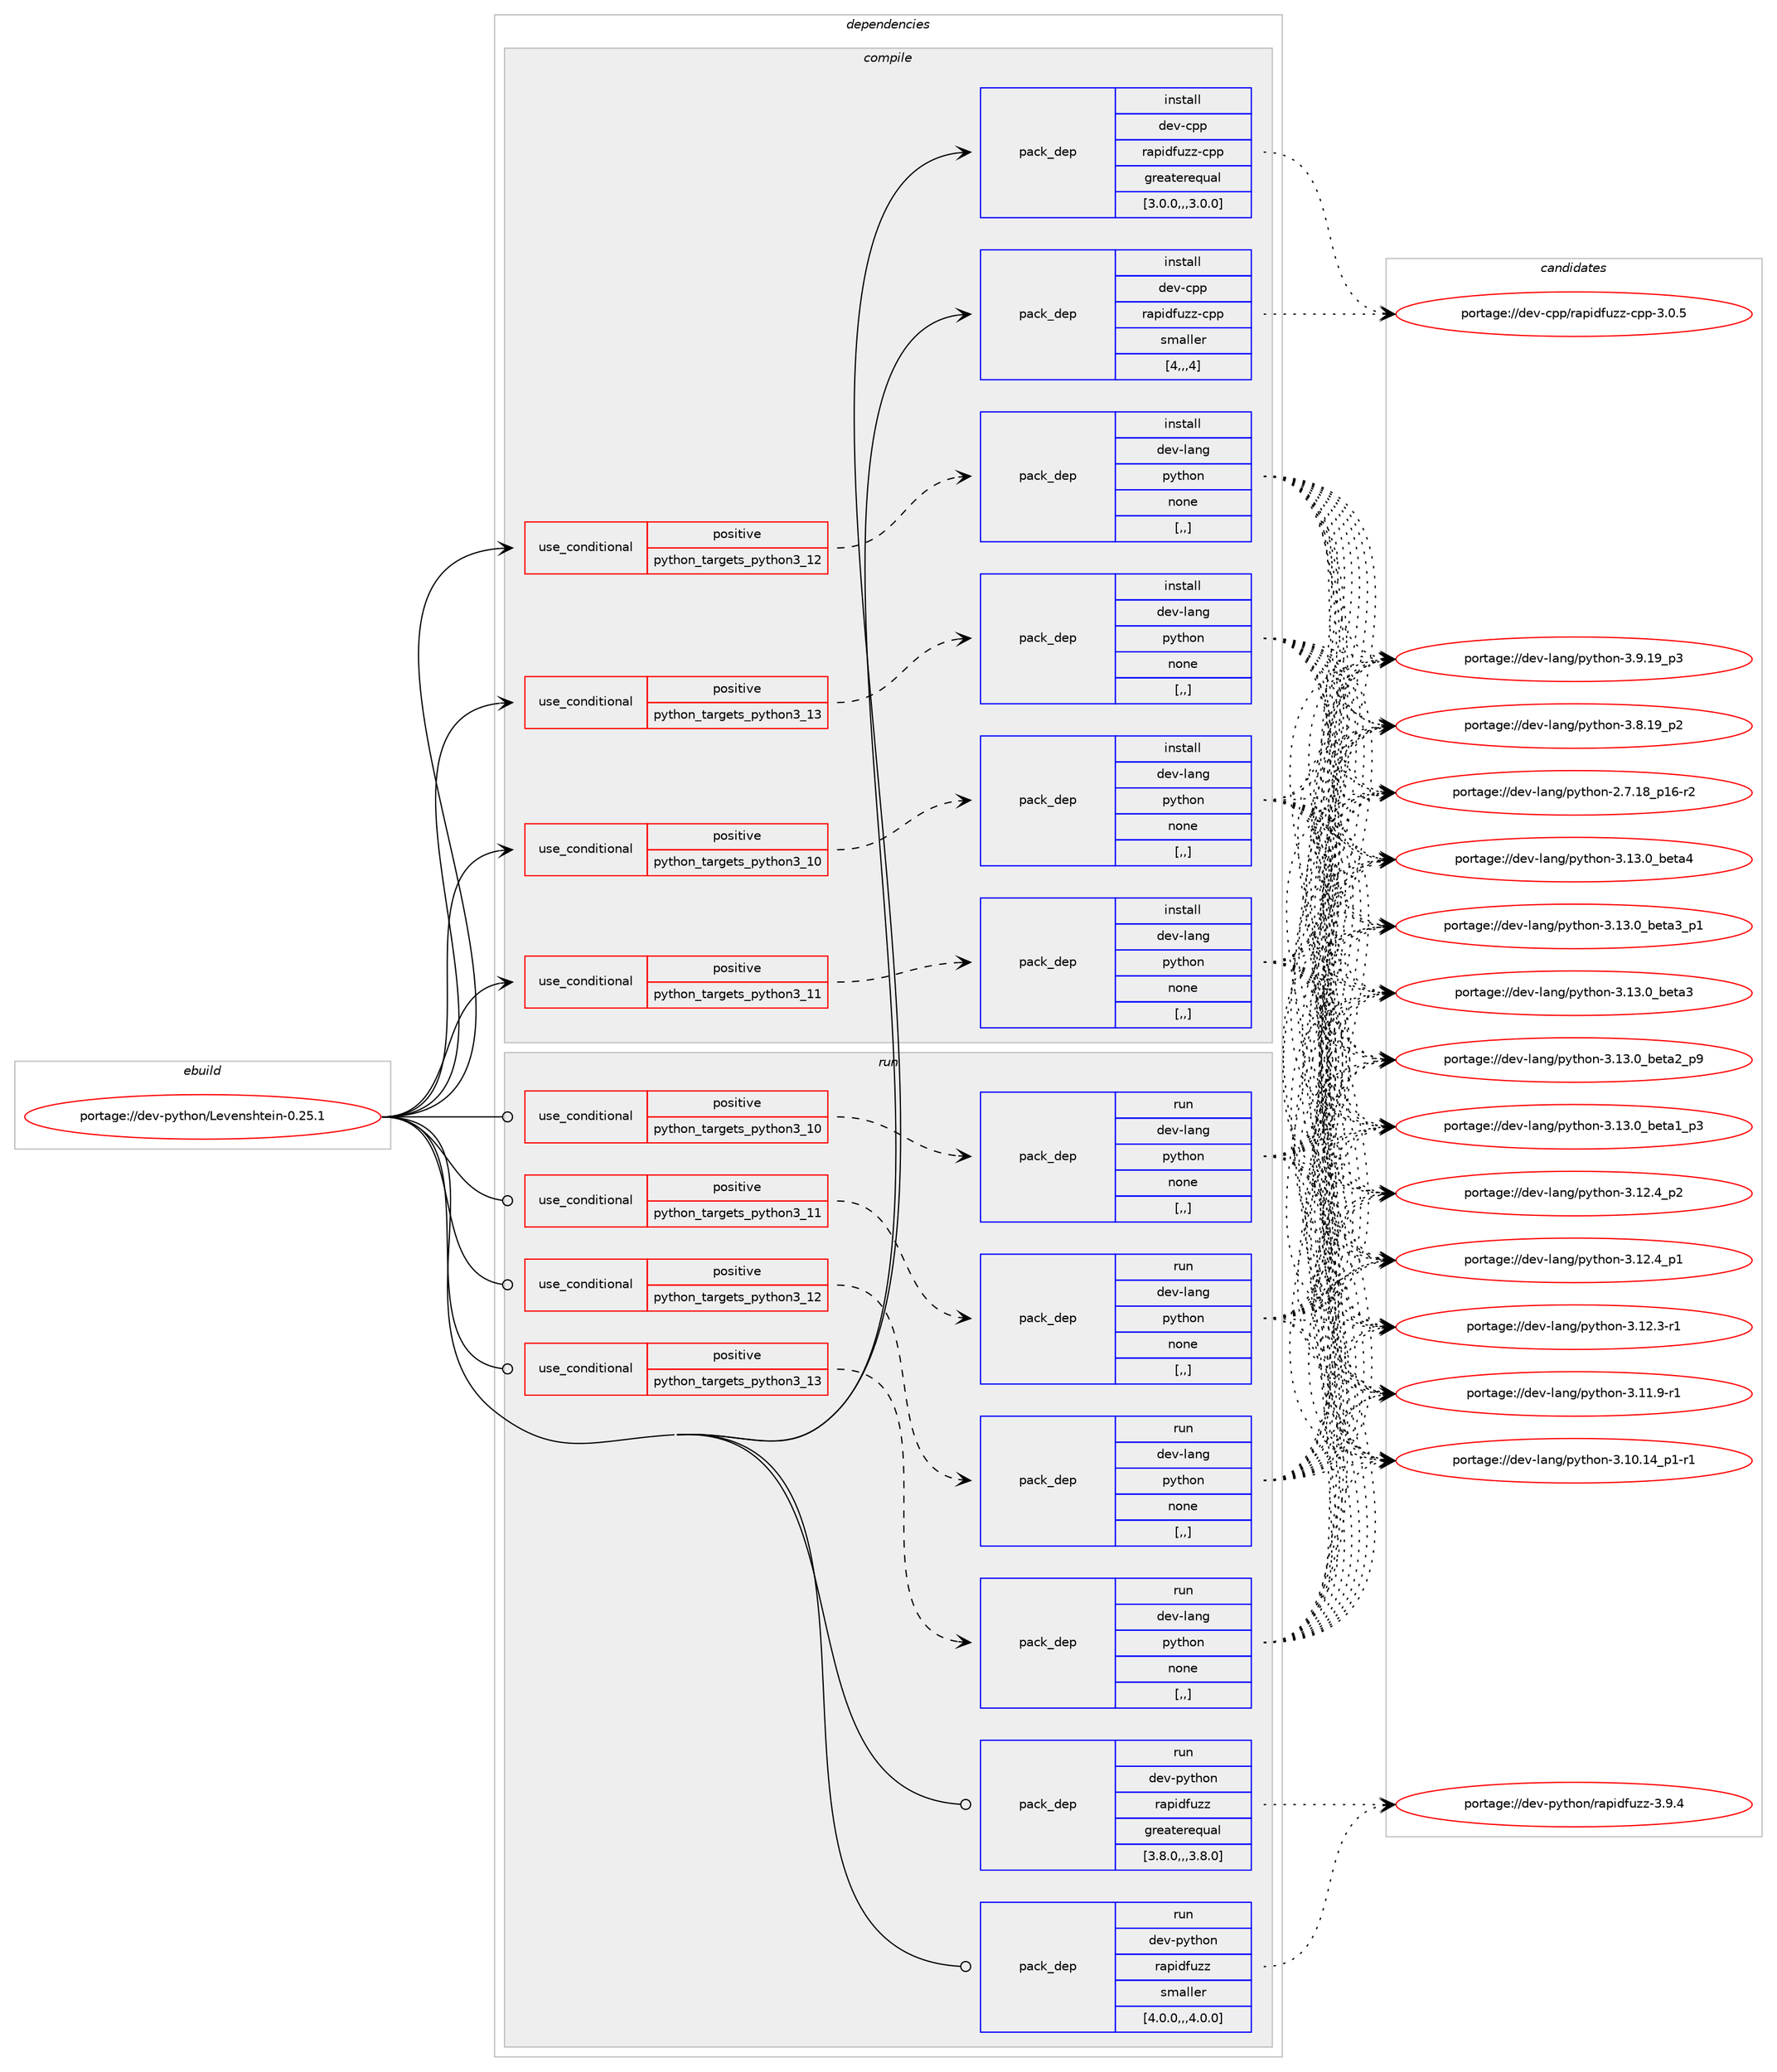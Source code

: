 digraph prolog {

# *************
# Graph options
# *************

newrank=true;
concentrate=true;
compound=true;
graph [rankdir=LR,fontname=Helvetica,fontsize=10,ranksep=1.5];#, ranksep=2.5, nodesep=0.2];
edge  [arrowhead=vee];
node  [fontname=Helvetica,fontsize=10];

# **********
# The ebuild
# **********

subgraph cluster_leftcol {
color=gray;
label=<<i>ebuild</i>>;
id [label="portage://dev-python/Levenshtein-0.25.1", color=red, width=4, href="../dev-python/Levenshtein-0.25.1.svg"];
}

# ****************
# The dependencies
# ****************

subgraph cluster_midcol {
color=gray;
label=<<i>dependencies</i>>;
subgraph cluster_compile {
fillcolor="#eeeeee";
style=filled;
label=<<i>compile</i>>;
subgraph cond30488 {
dependency141029 [label=<<TABLE BORDER="0" CELLBORDER="1" CELLSPACING="0" CELLPADDING="4"><TR><TD ROWSPAN="3" CELLPADDING="10">use_conditional</TD></TR><TR><TD>positive</TD></TR><TR><TD>python_targets_python3_10</TD></TR></TABLE>>, shape=none, color=red];
subgraph pack109298 {
dependency141030 [label=<<TABLE BORDER="0" CELLBORDER="1" CELLSPACING="0" CELLPADDING="4" WIDTH="220"><TR><TD ROWSPAN="6" CELLPADDING="30">pack_dep</TD></TR><TR><TD WIDTH="110">install</TD></TR><TR><TD>dev-lang</TD></TR><TR><TD>python</TD></TR><TR><TD>none</TD></TR><TR><TD>[,,]</TD></TR></TABLE>>, shape=none, color=blue];
}
dependency141029:e -> dependency141030:w [weight=20,style="dashed",arrowhead="vee"];
}
id:e -> dependency141029:w [weight=20,style="solid",arrowhead="vee"];
subgraph cond30489 {
dependency141031 [label=<<TABLE BORDER="0" CELLBORDER="1" CELLSPACING="0" CELLPADDING="4"><TR><TD ROWSPAN="3" CELLPADDING="10">use_conditional</TD></TR><TR><TD>positive</TD></TR><TR><TD>python_targets_python3_11</TD></TR></TABLE>>, shape=none, color=red];
subgraph pack109299 {
dependency141032 [label=<<TABLE BORDER="0" CELLBORDER="1" CELLSPACING="0" CELLPADDING="4" WIDTH="220"><TR><TD ROWSPAN="6" CELLPADDING="30">pack_dep</TD></TR><TR><TD WIDTH="110">install</TD></TR><TR><TD>dev-lang</TD></TR><TR><TD>python</TD></TR><TR><TD>none</TD></TR><TR><TD>[,,]</TD></TR></TABLE>>, shape=none, color=blue];
}
dependency141031:e -> dependency141032:w [weight=20,style="dashed",arrowhead="vee"];
}
id:e -> dependency141031:w [weight=20,style="solid",arrowhead="vee"];
subgraph cond30490 {
dependency141033 [label=<<TABLE BORDER="0" CELLBORDER="1" CELLSPACING="0" CELLPADDING="4"><TR><TD ROWSPAN="3" CELLPADDING="10">use_conditional</TD></TR><TR><TD>positive</TD></TR><TR><TD>python_targets_python3_12</TD></TR></TABLE>>, shape=none, color=red];
subgraph pack109300 {
dependency141034 [label=<<TABLE BORDER="0" CELLBORDER="1" CELLSPACING="0" CELLPADDING="4" WIDTH="220"><TR><TD ROWSPAN="6" CELLPADDING="30">pack_dep</TD></TR><TR><TD WIDTH="110">install</TD></TR><TR><TD>dev-lang</TD></TR><TR><TD>python</TD></TR><TR><TD>none</TD></TR><TR><TD>[,,]</TD></TR></TABLE>>, shape=none, color=blue];
}
dependency141033:e -> dependency141034:w [weight=20,style="dashed",arrowhead="vee"];
}
id:e -> dependency141033:w [weight=20,style="solid",arrowhead="vee"];
subgraph cond30491 {
dependency141035 [label=<<TABLE BORDER="0" CELLBORDER="1" CELLSPACING="0" CELLPADDING="4"><TR><TD ROWSPAN="3" CELLPADDING="10">use_conditional</TD></TR><TR><TD>positive</TD></TR><TR><TD>python_targets_python3_13</TD></TR></TABLE>>, shape=none, color=red];
subgraph pack109301 {
dependency141036 [label=<<TABLE BORDER="0" CELLBORDER="1" CELLSPACING="0" CELLPADDING="4" WIDTH="220"><TR><TD ROWSPAN="6" CELLPADDING="30">pack_dep</TD></TR><TR><TD WIDTH="110">install</TD></TR><TR><TD>dev-lang</TD></TR><TR><TD>python</TD></TR><TR><TD>none</TD></TR><TR><TD>[,,]</TD></TR></TABLE>>, shape=none, color=blue];
}
dependency141035:e -> dependency141036:w [weight=20,style="dashed",arrowhead="vee"];
}
id:e -> dependency141035:w [weight=20,style="solid",arrowhead="vee"];
subgraph pack109302 {
dependency141037 [label=<<TABLE BORDER="0" CELLBORDER="1" CELLSPACING="0" CELLPADDING="4" WIDTH="220"><TR><TD ROWSPAN="6" CELLPADDING="30">pack_dep</TD></TR><TR><TD WIDTH="110">install</TD></TR><TR><TD>dev-cpp</TD></TR><TR><TD>rapidfuzz-cpp</TD></TR><TR><TD>greaterequal</TD></TR><TR><TD>[3.0.0,,,3.0.0]</TD></TR></TABLE>>, shape=none, color=blue];
}
id:e -> dependency141037:w [weight=20,style="solid",arrowhead="vee"];
subgraph pack109303 {
dependency141038 [label=<<TABLE BORDER="0" CELLBORDER="1" CELLSPACING="0" CELLPADDING="4" WIDTH="220"><TR><TD ROWSPAN="6" CELLPADDING="30">pack_dep</TD></TR><TR><TD WIDTH="110">install</TD></TR><TR><TD>dev-cpp</TD></TR><TR><TD>rapidfuzz-cpp</TD></TR><TR><TD>smaller</TD></TR><TR><TD>[4,,,4]</TD></TR></TABLE>>, shape=none, color=blue];
}
id:e -> dependency141038:w [weight=20,style="solid",arrowhead="vee"];
}
subgraph cluster_compileandrun {
fillcolor="#eeeeee";
style=filled;
label=<<i>compile and run</i>>;
}
subgraph cluster_run {
fillcolor="#eeeeee";
style=filled;
label=<<i>run</i>>;
subgraph cond30492 {
dependency141039 [label=<<TABLE BORDER="0" CELLBORDER="1" CELLSPACING="0" CELLPADDING="4"><TR><TD ROWSPAN="3" CELLPADDING="10">use_conditional</TD></TR><TR><TD>positive</TD></TR><TR><TD>python_targets_python3_10</TD></TR></TABLE>>, shape=none, color=red];
subgraph pack109304 {
dependency141040 [label=<<TABLE BORDER="0" CELLBORDER="1" CELLSPACING="0" CELLPADDING="4" WIDTH="220"><TR><TD ROWSPAN="6" CELLPADDING="30">pack_dep</TD></TR><TR><TD WIDTH="110">run</TD></TR><TR><TD>dev-lang</TD></TR><TR><TD>python</TD></TR><TR><TD>none</TD></TR><TR><TD>[,,]</TD></TR></TABLE>>, shape=none, color=blue];
}
dependency141039:e -> dependency141040:w [weight=20,style="dashed",arrowhead="vee"];
}
id:e -> dependency141039:w [weight=20,style="solid",arrowhead="odot"];
subgraph cond30493 {
dependency141041 [label=<<TABLE BORDER="0" CELLBORDER="1" CELLSPACING="0" CELLPADDING="4"><TR><TD ROWSPAN="3" CELLPADDING="10">use_conditional</TD></TR><TR><TD>positive</TD></TR><TR><TD>python_targets_python3_11</TD></TR></TABLE>>, shape=none, color=red];
subgraph pack109305 {
dependency141042 [label=<<TABLE BORDER="0" CELLBORDER="1" CELLSPACING="0" CELLPADDING="4" WIDTH="220"><TR><TD ROWSPAN="6" CELLPADDING="30">pack_dep</TD></TR><TR><TD WIDTH="110">run</TD></TR><TR><TD>dev-lang</TD></TR><TR><TD>python</TD></TR><TR><TD>none</TD></TR><TR><TD>[,,]</TD></TR></TABLE>>, shape=none, color=blue];
}
dependency141041:e -> dependency141042:w [weight=20,style="dashed",arrowhead="vee"];
}
id:e -> dependency141041:w [weight=20,style="solid",arrowhead="odot"];
subgraph cond30494 {
dependency141043 [label=<<TABLE BORDER="0" CELLBORDER="1" CELLSPACING="0" CELLPADDING="4"><TR><TD ROWSPAN="3" CELLPADDING="10">use_conditional</TD></TR><TR><TD>positive</TD></TR><TR><TD>python_targets_python3_12</TD></TR></TABLE>>, shape=none, color=red];
subgraph pack109306 {
dependency141044 [label=<<TABLE BORDER="0" CELLBORDER="1" CELLSPACING="0" CELLPADDING="4" WIDTH="220"><TR><TD ROWSPAN="6" CELLPADDING="30">pack_dep</TD></TR><TR><TD WIDTH="110">run</TD></TR><TR><TD>dev-lang</TD></TR><TR><TD>python</TD></TR><TR><TD>none</TD></TR><TR><TD>[,,]</TD></TR></TABLE>>, shape=none, color=blue];
}
dependency141043:e -> dependency141044:w [weight=20,style="dashed",arrowhead="vee"];
}
id:e -> dependency141043:w [weight=20,style="solid",arrowhead="odot"];
subgraph cond30495 {
dependency141045 [label=<<TABLE BORDER="0" CELLBORDER="1" CELLSPACING="0" CELLPADDING="4"><TR><TD ROWSPAN="3" CELLPADDING="10">use_conditional</TD></TR><TR><TD>positive</TD></TR><TR><TD>python_targets_python3_13</TD></TR></TABLE>>, shape=none, color=red];
subgraph pack109307 {
dependency141046 [label=<<TABLE BORDER="0" CELLBORDER="1" CELLSPACING="0" CELLPADDING="4" WIDTH="220"><TR><TD ROWSPAN="6" CELLPADDING="30">pack_dep</TD></TR><TR><TD WIDTH="110">run</TD></TR><TR><TD>dev-lang</TD></TR><TR><TD>python</TD></TR><TR><TD>none</TD></TR><TR><TD>[,,]</TD></TR></TABLE>>, shape=none, color=blue];
}
dependency141045:e -> dependency141046:w [weight=20,style="dashed",arrowhead="vee"];
}
id:e -> dependency141045:w [weight=20,style="solid",arrowhead="odot"];
subgraph pack109308 {
dependency141047 [label=<<TABLE BORDER="0" CELLBORDER="1" CELLSPACING="0" CELLPADDING="4" WIDTH="220"><TR><TD ROWSPAN="6" CELLPADDING="30">pack_dep</TD></TR><TR><TD WIDTH="110">run</TD></TR><TR><TD>dev-python</TD></TR><TR><TD>rapidfuzz</TD></TR><TR><TD>greaterequal</TD></TR><TR><TD>[3.8.0,,,3.8.0]</TD></TR></TABLE>>, shape=none, color=blue];
}
id:e -> dependency141047:w [weight=20,style="solid",arrowhead="odot"];
subgraph pack109309 {
dependency141048 [label=<<TABLE BORDER="0" CELLBORDER="1" CELLSPACING="0" CELLPADDING="4" WIDTH="220"><TR><TD ROWSPAN="6" CELLPADDING="30">pack_dep</TD></TR><TR><TD WIDTH="110">run</TD></TR><TR><TD>dev-python</TD></TR><TR><TD>rapidfuzz</TD></TR><TR><TD>smaller</TD></TR><TR><TD>[4.0.0,,,4.0.0]</TD></TR></TABLE>>, shape=none, color=blue];
}
id:e -> dependency141048:w [weight=20,style="solid",arrowhead="odot"];
}
}

# **************
# The candidates
# **************

subgraph cluster_choices {
rank=same;
color=gray;
label=<<i>candidates</i>>;

subgraph choice109298 {
color=black;
nodesep=1;
choice1001011184510897110103471121211161041111104551464951464895981011169752 [label="portage://dev-lang/python-3.13.0_beta4", color=red, width=4,href="../dev-lang/python-3.13.0_beta4.svg"];
choice10010111845108971101034711212111610411111045514649514648959810111697519511249 [label="portage://dev-lang/python-3.13.0_beta3_p1", color=red, width=4,href="../dev-lang/python-3.13.0_beta3_p1.svg"];
choice1001011184510897110103471121211161041111104551464951464895981011169751 [label="portage://dev-lang/python-3.13.0_beta3", color=red, width=4,href="../dev-lang/python-3.13.0_beta3.svg"];
choice10010111845108971101034711212111610411111045514649514648959810111697509511257 [label="portage://dev-lang/python-3.13.0_beta2_p9", color=red, width=4,href="../dev-lang/python-3.13.0_beta2_p9.svg"];
choice10010111845108971101034711212111610411111045514649514648959810111697499511251 [label="portage://dev-lang/python-3.13.0_beta1_p3", color=red, width=4,href="../dev-lang/python-3.13.0_beta1_p3.svg"];
choice100101118451089711010347112121116104111110455146495046529511250 [label="portage://dev-lang/python-3.12.4_p2", color=red, width=4,href="../dev-lang/python-3.12.4_p2.svg"];
choice100101118451089711010347112121116104111110455146495046529511249 [label="portage://dev-lang/python-3.12.4_p1", color=red, width=4,href="../dev-lang/python-3.12.4_p1.svg"];
choice100101118451089711010347112121116104111110455146495046514511449 [label="portage://dev-lang/python-3.12.3-r1", color=red, width=4,href="../dev-lang/python-3.12.3-r1.svg"];
choice100101118451089711010347112121116104111110455146494946574511449 [label="portage://dev-lang/python-3.11.9-r1", color=red, width=4,href="../dev-lang/python-3.11.9-r1.svg"];
choice100101118451089711010347112121116104111110455146494846495295112494511449 [label="portage://dev-lang/python-3.10.14_p1-r1", color=red, width=4,href="../dev-lang/python-3.10.14_p1-r1.svg"];
choice100101118451089711010347112121116104111110455146574649579511251 [label="portage://dev-lang/python-3.9.19_p3", color=red, width=4,href="../dev-lang/python-3.9.19_p3.svg"];
choice100101118451089711010347112121116104111110455146564649579511250 [label="portage://dev-lang/python-3.8.19_p2", color=red, width=4,href="../dev-lang/python-3.8.19_p2.svg"];
choice100101118451089711010347112121116104111110455046554649569511249544511450 [label="portage://dev-lang/python-2.7.18_p16-r2", color=red, width=4,href="../dev-lang/python-2.7.18_p16-r2.svg"];
dependency141030:e -> choice1001011184510897110103471121211161041111104551464951464895981011169752:w [style=dotted,weight="100"];
dependency141030:e -> choice10010111845108971101034711212111610411111045514649514648959810111697519511249:w [style=dotted,weight="100"];
dependency141030:e -> choice1001011184510897110103471121211161041111104551464951464895981011169751:w [style=dotted,weight="100"];
dependency141030:e -> choice10010111845108971101034711212111610411111045514649514648959810111697509511257:w [style=dotted,weight="100"];
dependency141030:e -> choice10010111845108971101034711212111610411111045514649514648959810111697499511251:w [style=dotted,weight="100"];
dependency141030:e -> choice100101118451089711010347112121116104111110455146495046529511250:w [style=dotted,weight="100"];
dependency141030:e -> choice100101118451089711010347112121116104111110455146495046529511249:w [style=dotted,weight="100"];
dependency141030:e -> choice100101118451089711010347112121116104111110455146495046514511449:w [style=dotted,weight="100"];
dependency141030:e -> choice100101118451089711010347112121116104111110455146494946574511449:w [style=dotted,weight="100"];
dependency141030:e -> choice100101118451089711010347112121116104111110455146494846495295112494511449:w [style=dotted,weight="100"];
dependency141030:e -> choice100101118451089711010347112121116104111110455146574649579511251:w [style=dotted,weight="100"];
dependency141030:e -> choice100101118451089711010347112121116104111110455146564649579511250:w [style=dotted,weight="100"];
dependency141030:e -> choice100101118451089711010347112121116104111110455046554649569511249544511450:w [style=dotted,weight="100"];
}
subgraph choice109299 {
color=black;
nodesep=1;
choice1001011184510897110103471121211161041111104551464951464895981011169752 [label="portage://dev-lang/python-3.13.0_beta4", color=red, width=4,href="../dev-lang/python-3.13.0_beta4.svg"];
choice10010111845108971101034711212111610411111045514649514648959810111697519511249 [label="portage://dev-lang/python-3.13.0_beta3_p1", color=red, width=4,href="../dev-lang/python-3.13.0_beta3_p1.svg"];
choice1001011184510897110103471121211161041111104551464951464895981011169751 [label="portage://dev-lang/python-3.13.0_beta3", color=red, width=4,href="../dev-lang/python-3.13.0_beta3.svg"];
choice10010111845108971101034711212111610411111045514649514648959810111697509511257 [label="portage://dev-lang/python-3.13.0_beta2_p9", color=red, width=4,href="../dev-lang/python-3.13.0_beta2_p9.svg"];
choice10010111845108971101034711212111610411111045514649514648959810111697499511251 [label="portage://dev-lang/python-3.13.0_beta1_p3", color=red, width=4,href="../dev-lang/python-3.13.0_beta1_p3.svg"];
choice100101118451089711010347112121116104111110455146495046529511250 [label="portage://dev-lang/python-3.12.4_p2", color=red, width=4,href="../dev-lang/python-3.12.4_p2.svg"];
choice100101118451089711010347112121116104111110455146495046529511249 [label="portage://dev-lang/python-3.12.4_p1", color=red, width=4,href="../dev-lang/python-3.12.4_p1.svg"];
choice100101118451089711010347112121116104111110455146495046514511449 [label="portage://dev-lang/python-3.12.3-r1", color=red, width=4,href="../dev-lang/python-3.12.3-r1.svg"];
choice100101118451089711010347112121116104111110455146494946574511449 [label="portage://dev-lang/python-3.11.9-r1", color=red, width=4,href="../dev-lang/python-3.11.9-r1.svg"];
choice100101118451089711010347112121116104111110455146494846495295112494511449 [label="portage://dev-lang/python-3.10.14_p1-r1", color=red, width=4,href="../dev-lang/python-3.10.14_p1-r1.svg"];
choice100101118451089711010347112121116104111110455146574649579511251 [label="portage://dev-lang/python-3.9.19_p3", color=red, width=4,href="../dev-lang/python-3.9.19_p3.svg"];
choice100101118451089711010347112121116104111110455146564649579511250 [label="portage://dev-lang/python-3.8.19_p2", color=red, width=4,href="../dev-lang/python-3.8.19_p2.svg"];
choice100101118451089711010347112121116104111110455046554649569511249544511450 [label="portage://dev-lang/python-2.7.18_p16-r2", color=red, width=4,href="../dev-lang/python-2.7.18_p16-r2.svg"];
dependency141032:e -> choice1001011184510897110103471121211161041111104551464951464895981011169752:w [style=dotted,weight="100"];
dependency141032:e -> choice10010111845108971101034711212111610411111045514649514648959810111697519511249:w [style=dotted,weight="100"];
dependency141032:e -> choice1001011184510897110103471121211161041111104551464951464895981011169751:w [style=dotted,weight="100"];
dependency141032:e -> choice10010111845108971101034711212111610411111045514649514648959810111697509511257:w [style=dotted,weight="100"];
dependency141032:e -> choice10010111845108971101034711212111610411111045514649514648959810111697499511251:w [style=dotted,weight="100"];
dependency141032:e -> choice100101118451089711010347112121116104111110455146495046529511250:w [style=dotted,weight="100"];
dependency141032:e -> choice100101118451089711010347112121116104111110455146495046529511249:w [style=dotted,weight="100"];
dependency141032:e -> choice100101118451089711010347112121116104111110455146495046514511449:w [style=dotted,weight="100"];
dependency141032:e -> choice100101118451089711010347112121116104111110455146494946574511449:w [style=dotted,weight="100"];
dependency141032:e -> choice100101118451089711010347112121116104111110455146494846495295112494511449:w [style=dotted,weight="100"];
dependency141032:e -> choice100101118451089711010347112121116104111110455146574649579511251:w [style=dotted,weight="100"];
dependency141032:e -> choice100101118451089711010347112121116104111110455146564649579511250:w [style=dotted,weight="100"];
dependency141032:e -> choice100101118451089711010347112121116104111110455046554649569511249544511450:w [style=dotted,weight="100"];
}
subgraph choice109300 {
color=black;
nodesep=1;
choice1001011184510897110103471121211161041111104551464951464895981011169752 [label="portage://dev-lang/python-3.13.0_beta4", color=red, width=4,href="../dev-lang/python-3.13.0_beta4.svg"];
choice10010111845108971101034711212111610411111045514649514648959810111697519511249 [label="portage://dev-lang/python-3.13.0_beta3_p1", color=red, width=4,href="../dev-lang/python-3.13.0_beta3_p1.svg"];
choice1001011184510897110103471121211161041111104551464951464895981011169751 [label="portage://dev-lang/python-3.13.0_beta3", color=red, width=4,href="../dev-lang/python-3.13.0_beta3.svg"];
choice10010111845108971101034711212111610411111045514649514648959810111697509511257 [label="portage://dev-lang/python-3.13.0_beta2_p9", color=red, width=4,href="../dev-lang/python-3.13.0_beta2_p9.svg"];
choice10010111845108971101034711212111610411111045514649514648959810111697499511251 [label="portage://dev-lang/python-3.13.0_beta1_p3", color=red, width=4,href="../dev-lang/python-3.13.0_beta1_p3.svg"];
choice100101118451089711010347112121116104111110455146495046529511250 [label="portage://dev-lang/python-3.12.4_p2", color=red, width=4,href="../dev-lang/python-3.12.4_p2.svg"];
choice100101118451089711010347112121116104111110455146495046529511249 [label="portage://dev-lang/python-3.12.4_p1", color=red, width=4,href="../dev-lang/python-3.12.4_p1.svg"];
choice100101118451089711010347112121116104111110455146495046514511449 [label="portage://dev-lang/python-3.12.3-r1", color=red, width=4,href="../dev-lang/python-3.12.3-r1.svg"];
choice100101118451089711010347112121116104111110455146494946574511449 [label="portage://dev-lang/python-3.11.9-r1", color=red, width=4,href="../dev-lang/python-3.11.9-r1.svg"];
choice100101118451089711010347112121116104111110455146494846495295112494511449 [label="portage://dev-lang/python-3.10.14_p1-r1", color=red, width=4,href="../dev-lang/python-3.10.14_p1-r1.svg"];
choice100101118451089711010347112121116104111110455146574649579511251 [label="portage://dev-lang/python-3.9.19_p3", color=red, width=4,href="../dev-lang/python-3.9.19_p3.svg"];
choice100101118451089711010347112121116104111110455146564649579511250 [label="portage://dev-lang/python-3.8.19_p2", color=red, width=4,href="../dev-lang/python-3.8.19_p2.svg"];
choice100101118451089711010347112121116104111110455046554649569511249544511450 [label="portage://dev-lang/python-2.7.18_p16-r2", color=red, width=4,href="../dev-lang/python-2.7.18_p16-r2.svg"];
dependency141034:e -> choice1001011184510897110103471121211161041111104551464951464895981011169752:w [style=dotted,weight="100"];
dependency141034:e -> choice10010111845108971101034711212111610411111045514649514648959810111697519511249:w [style=dotted,weight="100"];
dependency141034:e -> choice1001011184510897110103471121211161041111104551464951464895981011169751:w [style=dotted,weight="100"];
dependency141034:e -> choice10010111845108971101034711212111610411111045514649514648959810111697509511257:w [style=dotted,weight="100"];
dependency141034:e -> choice10010111845108971101034711212111610411111045514649514648959810111697499511251:w [style=dotted,weight="100"];
dependency141034:e -> choice100101118451089711010347112121116104111110455146495046529511250:w [style=dotted,weight="100"];
dependency141034:e -> choice100101118451089711010347112121116104111110455146495046529511249:w [style=dotted,weight="100"];
dependency141034:e -> choice100101118451089711010347112121116104111110455146495046514511449:w [style=dotted,weight="100"];
dependency141034:e -> choice100101118451089711010347112121116104111110455146494946574511449:w [style=dotted,weight="100"];
dependency141034:e -> choice100101118451089711010347112121116104111110455146494846495295112494511449:w [style=dotted,weight="100"];
dependency141034:e -> choice100101118451089711010347112121116104111110455146574649579511251:w [style=dotted,weight="100"];
dependency141034:e -> choice100101118451089711010347112121116104111110455146564649579511250:w [style=dotted,weight="100"];
dependency141034:e -> choice100101118451089711010347112121116104111110455046554649569511249544511450:w [style=dotted,weight="100"];
}
subgraph choice109301 {
color=black;
nodesep=1;
choice1001011184510897110103471121211161041111104551464951464895981011169752 [label="portage://dev-lang/python-3.13.0_beta4", color=red, width=4,href="../dev-lang/python-3.13.0_beta4.svg"];
choice10010111845108971101034711212111610411111045514649514648959810111697519511249 [label="portage://dev-lang/python-3.13.0_beta3_p1", color=red, width=4,href="../dev-lang/python-3.13.0_beta3_p1.svg"];
choice1001011184510897110103471121211161041111104551464951464895981011169751 [label="portage://dev-lang/python-3.13.0_beta3", color=red, width=4,href="../dev-lang/python-3.13.0_beta3.svg"];
choice10010111845108971101034711212111610411111045514649514648959810111697509511257 [label="portage://dev-lang/python-3.13.0_beta2_p9", color=red, width=4,href="../dev-lang/python-3.13.0_beta2_p9.svg"];
choice10010111845108971101034711212111610411111045514649514648959810111697499511251 [label="portage://dev-lang/python-3.13.0_beta1_p3", color=red, width=4,href="../dev-lang/python-3.13.0_beta1_p3.svg"];
choice100101118451089711010347112121116104111110455146495046529511250 [label="portage://dev-lang/python-3.12.4_p2", color=red, width=4,href="../dev-lang/python-3.12.4_p2.svg"];
choice100101118451089711010347112121116104111110455146495046529511249 [label="portage://dev-lang/python-3.12.4_p1", color=red, width=4,href="../dev-lang/python-3.12.4_p1.svg"];
choice100101118451089711010347112121116104111110455146495046514511449 [label="portage://dev-lang/python-3.12.3-r1", color=red, width=4,href="../dev-lang/python-3.12.3-r1.svg"];
choice100101118451089711010347112121116104111110455146494946574511449 [label="portage://dev-lang/python-3.11.9-r1", color=red, width=4,href="../dev-lang/python-3.11.9-r1.svg"];
choice100101118451089711010347112121116104111110455146494846495295112494511449 [label="portage://dev-lang/python-3.10.14_p1-r1", color=red, width=4,href="../dev-lang/python-3.10.14_p1-r1.svg"];
choice100101118451089711010347112121116104111110455146574649579511251 [label="portage://dev-lang/python-3.9.19_p3", color=red, width=4,href="../dev-lang/python-3.9.19_p3.svg"];
choice100101118451089711010347112121116104111110455146564649579511250 [label="portage://dev-lang/python-3.8.19_p2", color=red, width=4,href="../dev-lang/python-3.8.19_p2.svg"];
choice100101118451089711010347112121116104111110455046554649569511249544511450 [label="portage://dev-lang/python-2.7.18_p16-r2", color=red, width=4,href="../dev-lang/python-2.7.18_p16-r2.svg"];
dependency141036:e -> choice1001011184510897110103471121211161041111104551464951464895981011169752:w [style=dotted,weight="100"];
dependency141036:e -> choice10010111845108971101034711212111610411111045514649514648959810111697519511249:w [style=dotted,weight="100"];
dependency141036:e -> choice1001011184510897110103471121211161041111104551464951464895981011169751:w [style=dotted,weight="100"];
dependency141036:e -> choice10010111845108971101034711212111610411111045514649514648959810111697509511257:w [style=dotted,weight="100"];
dependency141036:e -> choice10010111845108971101034711212111610411111045514649514648959810111697499511251:w [style=dotted,weight="100"];
dependency141036:e -> choice100101118451089711010347112121116104111110455146495046529511250:w [style=dotted,weight="100"];
dependency141036:e -> choice100101118451089711010347112121116104111110455146495046529511249:w [style=dotted,weight="100"];
dependency141036:e -> choice100101118451089711010347112121116104111110455146495046514511449:w [style=dotted,weight="100"];
dependency141036:e -> choice100101118451089711010347112121116104111110455146494946574511449:w [style=dotted,weight="100"];
dependency141036:e -> choice100101118451089711010347112121116104111110455146494846495295112494511449:w [style=dotted,weight="100"];
dependency141036:e -> choice100101118451089711010347112121116104111110455146574649579511251:w [style=dotted,weight="100"];
dependency141036:e -> choice100101118451089711010347112121116104111110455146564649579511250:w [style=dotted,weight="100"];
dependency141036:e -> choice100101118451089711010347112121116104111110455046554649569511249544511450:w [style=dotted,weight="100"];
}
subgraph choice109302 {
color=black;
nodesep=1;
choice100101118459911211247114971121051001021171221224599112112455146484653 [label="portage://dev-cpp/rapidfuzz-cpp-3.0.5", color=red, width=4,href="../dev-cpp/rapidfuzz-cpp-3.0.5.svg"];
dependency141037:e -> choice100101118459911211247114971121051001021171221224599112112455146484653:w [style=dotted,weight="100"];
}
subgraph choice109303 {
color=black;
nodesep=1;
choice100101118459911211247114971121051001021171221224599112112455146484653 [label="portage://dev-cpp/rapidfuzz-cpp-3.0.5", color=red, width=4,href="../dev-cpp/rapidfuzz-cpp-3.0.5.svg"];
dependency141038:e -> choice100101118459911211247114971121051001021171221224599112112455146484653:w [style=dotted,weight="100"];
}
subgraph choice109304 {
color=black;
nodesep=1;
choice1001011184510897110103471121211161041111104551464951464895981011169752 [label="portage://dev-lang/python-3.13.0_beta4", color=red, width=4,href="../dev-lang/python-3.13.0_beta4.svg"];
choice10010111845108971101034711212111610411111045514649514648959810111697519511249 [label="portage://dev-lang/python-3.13.0_beta3_p1", color=red, width=4,href="../dev-lang/python-3.13.0_beta3_p1.svg"];
choice1001011184510897110103471121211161041111104551464951464895981011169751 [label="portage://dev-lang/python-3.13.0_beta3", color=red, width=4,href="../dev-lang/python-3.13.0_beta3.svg"];
choice10010111845108971101034711212111610411111045514649514648959810111697509511257 [label="portage://dev-lang/python-3.13.0_beta2_p9", color=red, width=4,href="../dev-lang/python-3.13.0_beta2_p9.svg"];
choice10010111845108971101034711212111610411111045514649514648959810111697499511251 [label="portage://dev-lang/python-3.13.0_beta1_p3", color=red, width=4,href="../dev-lang/python-3.13.0_beta1_p3.svg"];
choice100101118451089711010347112121116104111110455146495046529511250 [label="portage://dev-lang/python-3.12.4_p2", color=red, width=4,href="../dev-lang/python-3.12.4_p2.svg"];
choice100101118451089711010347112121116104111110455146495046529511249 [label="portage://dev-lang/python-3.12.4_p1", color=red, width=4,href="../dev-lang/python-3.12.4_p1.svg"];
choice100101118451089711010347112121116104111110455146495046514511449 [label="portage://dev-lang/python-3.12.3-r1", color=red, width=4,href="../dev-lang/python-3.12.3-r1.svg"];
choice100101118451089711010347112121116104111110455146494946574511449 [label="portage://dev-lang/python-3.11.9-r1", color=red, width=4,href="../dev-lang/python-3.11.9-r1.svg"];
choice100101118451089711010347112121116104111110455146494846495295112494511449 [label="portage://dev-lang/python-3.10.14_p1-r1", color=red, width=4,href="../dev-lang/python-3.10.14_p1-r1.svg"];
choice100101118451089711010347112121116104111110455146574649579511251 [label="portage://dev-lang/python-3.9.19_p3", color=red, width=4,href="../dev-lang/python-3.9.19_p3.svg"];
choice100101118451089711010347112121116104111110455146564649579511250 [label="portage://dev-lang/python-3.8.19_p2", color=red, width=4,href="../dev-lang/python-3.8.19_p2.svg"];
choice100101118451089711010347112121116104111110455046554649569511249544511450 [label="portage://dev-lang/python-2.7.18_p16-r2", color=red, width=4,href="../dev-lang/python-2.7.18_p16-r2.svg"];
dependency141040:e -> choice1001011184510897110103471121211161041111104551464951464895981011169752:w [style=dotted,weight="100"];
dependency141040:e -> choice10010111845108971101034711212111610411111045514649514648959810111697519511249:w [style=dotted,weight="100"];
dependency141040:e -> choice1001011184510897110103471121211161041111104551464951464895981011169751:w [style=dotted,weight="100"];
dependency141040:e -> choice10010111845108971101034711212111610411111045514649514648959810111697509511257:w [style=dotted,weight="100"];
dependency141040:e -> choice10010111845108971101034711212111610411111045514649514648959810111697499511251:w [style=dotted,weight="100"];
dependency141040:e -> choice100101118451089711010347112121116104111110455146495046529511250:w [style=dotted,weight="100"];
dependency141040:e -> choice100101118451089711010347112121116104111110455146495046529511249:w [style=dotted,weight="100"];
dependency141040:e -> choice100101118451089711010347112121116104111110455146495046514511449:w [style=dotted,weight="100"];
dependency141040:e -> choice100101118451089711010347112121116104111110455146494946574511449:w [style=dotted,weight="100"];
dependency141040:e -> choice100101118451089711010347112121116104111110455146494846495295112494511449:w [style=dotted,weight="100"];
dependency141040:e -> choice100101118451089711010347112121116104111110455146574649579511251:w [style=dotted,weight="100"];
dependency141040:e -> choice100101118451089711010347112121116104111110455146564649579511250:w [style=dotted,weight="100"];
dependency141040:e -> choice100101118451089711010347112121116104111110455046554649569511249544511450:w [style=dotted,weight="100"];
}
subgraph choice109305 {
color=black;
nodesep=1;
choice1001011184510897110103471121211161041111104551464951464895981011169752 [label="portage://dev-lang/python-3.13.0_beta4", color=red, width=4,href="../dev-lang/python-3.13.0_beta4.svg"];
choice10010111845108971101034711212111610411111045514649514648959810111697519511249 [label="portage://dev-lang/python-3.13.0_beta3_p1", color=red, width=4,href="../dev-lang/python-3.13.0_beta3_p1.svg"];
choice1001011184510897110103471121211161041111104551464951464895981011169751 [label="portage://dev-lang/python-3.13.0_beta3", color=red, width=4,href="../dev-lang/python-3.13.0_beta3.svg"];
choice10010111845108971101034711212111610411111045514649514648959810111697509511257 [label="portage://dev-lang/python-3.13.0_beta2_p9", color=red, width=4,href="../dev-lang/python-3.13.0_beta2_p9.svg"];
choice10010111845108971101034711212111610411111045514649514648959810111697499511251 [label="portage://dev-lang/python-3.13.0_beta1_p3", color=red, width=4,href="../dev-lang/python-3.13.0_beta1_p3.svg"];
choice100101118451089711010347112121116104111110455146495046529511250 [label="portage://dev-lang/python-3.12.4_p2", color=red, width=4,href="../dev-lang/python-3.12.4_p2.svg"];
choice100101118451089711010347112121116104111110455146495046529511249 [label="portage://dev-lang/python-3.12.4_p1", color=red, width=4,href="../dev-lang/python-3.12.4_p1.svg"];
choice100101118451089711010347112121116104111110455146495046514511449 [label="portage://dev-lang/python-3.12.3-r1", color=red, width=4,href="../dev-lang/python-3.12.3-r1.svg"];
choice100101118451089711010347112121116104111110455146494946574511449 [label="portage://dev-lang/python-3.11.9-r1", color=red, width=4,href="../dev-lang/python-3.11.9-r1.svg"];
choice100101118451089711010347112121116104111110455146494846495295112494511449 [label="portage://dev-lang/python-3.10.14_p1-r1", color=red, width=4,href="../dev-lang/python-3.10.14_p1-r1.svg"];
choice100101118451089711010347112121116104111110455146574649579511251 [label="portage://dev-lang/python-3.9.19_p3", color=red, width=4,href="../dev-lang/python-3.9.19_p3.svg"];
choice100101118451089711010347112121116104111110455146564649579511250 [label="portage://dev-lang/python-3.8.19_p2", color=red, width=4,href="../dev-lang/python-3.8.19_p2.svg"];
choice100101118451089711010347112121116104111110455046554649569511249544511450 [label="portage://dev-lang/python-2.7.18_p16-r2", color=red, width=4,href="../dev-lang/python-2.7.18_p16-r2.svg"];
dependency141042:e -> choice1001011184510897110103471121211161041111104551464951464895981011169752:w [style=dotted,weight="100"];
dependency141042:e -> choice10010111845108971101034711212111610411111045514649514648959810111697519511249:w [style=dotted,weight="100"];
dependency141042:e -> choice1001011184510897110103471121211161041111104551464951464895981011169751:w [style=dotted,weight="100"];
dependency141042:e -> choice10010111845108971101034711212111610411111045514649514648959810111697509511257:w [style=dotted,weight="100"];
dependency141042:e -> choice10010111845108971101034711212111610411111045514649514648959810111697499511251:w [style=dotted,weight="100"];
dependency141042:e -> choice100101118451089711010347112121116104111110455146495046529511250:w [style=dotted,weight="100"];
dependency141042:e -> choice100101118451089711010347112121116104111110455146495046529511249:w [style=dotted,weight="100"];
dependency141042:e -> choice100101118451089711010347112121116104111110455146495046514511449:w [style=dotted,weight="100"];
dependency141042:e -> choice100101118451089711010347112121116104111110455146494946574511449:w [style=dotted,weight="100"];
dependency141042:e -> choice100101118451089711010347112121116104111110455146494846495295112494511449:w [style=dotted,weight="100"];
dependency141042:e -> choice100101118451089711010347112121116104111110455146574649579511251:w [style=dotted,weight="100"];
dependency141042:e -> choice100101118451089711010347112121116104111110455146564649579511250:w [style=dotted,weight="100"];
dependency141042:e -> choice100101118451089711010347112121116104111110455046554649569511249544511450:w [style=dotted,weight="100"];
}
subgraph choice109306 {
color=black;
nodesep=1;
choice1001011184510897110103471121211161041111104551464951464895981011169752 [label="portage://dev-lang/python-3.13.0_beta4", color=red, width=4,href="../dev-lang/python-3.13.0_beta4.svg"];
choice10010111845108971101034711212111610411111045514649514648959810111697519511249 [label="portage://dev-lang/python-3.13.0_beta3_p1", color=red, width=4,href="../dev-lang/python-3.13.0_beta3_p1.svg"];
choice1001011184510897110103471121211161041111104551464951464895981011169751 [label="portage://dev-lang/python-3.13.0_beta3", color=red, width=4,href="../dev-lang/python-3.13.0_beta3.svg"];
choice10010111845108971101034711212111610411111045514649514648959810111697509511257 [label="portage://dev-lang/python-3.13.0_beta2_p9", color=red, width=4,href="../dev-lang/python-3.13.0_beta2_p9.svg"];
choice10010111845108971101034711212111610411111045514649514648959810111697499511251 [label="portage://dev-lang/python-3.13.0_beta1_p3", color=red, width=4,href="../dev-lang/python-3.13.0_beta1_p3.svg"];
choice100101118451089711010347112121116104111110455146495046529511250 [label="portage://dev-lang/python-3.12.4_p2", color=red, width=4,href="../dev-lang/python-3.12.4_p2.svg"];
choice100101118451089711010347112121116104111110455146495046529511249 [label="portage://dev-lang/python-3.12.4_p1", color=red, width=4,href="../dev-lang/python-3.12.4_p1.svg"];
choice100101118451089711010347112121116104111110455146495046514511449 [label="portage://dev-lang/python-3.12.3-r1", color=red, width=4,href="../dev-lang/python-3.12.3-r1.svg"];
choice100101118451089711010347112121116104111110455146494946574511449 [label="portage://dev-lang/python-3.11.9-r1", color=red, width=4,href="../dev-lang/python-3.11.9-r1.svg"];
choice100101118451089711010347112121116104111110455146494846495295112494511449 [label="portage://dev-lang/python-3.10.14_p1-r1", color=red, width=4,href="../dev-lang/python-3.10.14_p1-r1.svg"];
choice100101118451089711010347112121116104111110455146574649579511251 [label="portage://dev-lang/python-3.9.19_p3", color=red, width=4,href="../dev-lang/python-3.9.19_p3.svg"];
choice100101118451089711010347112121116104111110455146564649579511250 [label="portage://dev-lang/python-3.8.19_p2", color=red, width=4,href="../dev-lang/python-3.8.19_p2.svg"];
choice100101118451089711010347112121116104111110455046554649569511249544511450 [label="portage://dev-lang/python-2.7.18_p16-r2", color=red, width=4,href="../dev-lang/python-2.7.18_p16-r2.svg"];
dependency141044:e -> choice1001011184510897110103471121211161041111104551464951464895981011169752:w [style=dotted,weight="100"];
dependency141044:e -> choice10010111845108971101034711212111610411111045514649514648959810111697519511249:w [style=dotted,weight="100"];
dependency141044:e -> choice1001011184510897110103471121211161041111104551464951464895981011169751:w [style=dotted,weight="100"];
dependency141044:e -> choice10010111845108971101034711212111610411111045514649514648959810111697509511257:w [style=dotted,weight="100"];
dependency141044:e -> choice10010111845108971101034711212111610411111045514649514648959810111697499511251:w [style=dotted,weight="100"];
dependency141044:e -> choice100101118451089711010347112121116104111110455146495046529511250:w [style=dotted,weight="100"];
dependency141044:e -> choice100101118451089711010347112121116104111110455146495046529511249:w [style=dotted,weight="100"];
dependency141044:e -> choice100101118451089711010347112121116104111110455146495046514511449:w [style=dotted,weight="100"];
dependency141044:e -> choice100101118451089711010347112121116104111110455146494946574511449:w [style=dotted,weight="100"];
dependency141044:e -> choice100101118451089711010347112121116104111110455146494846495295112494511449:w [style=dotted,weight="100"];
dependency141044:e -> choice100101118451089711010347112121116104111110455146574649579511251:w [style=dotted,weight="100"];
dependency141044:e -> choice100101118451089711010347112121116104111110455146564649579511250:w [style=dotted,weight="100"];
dependency141044:e -> choice100101118451089711010347112121116104111110455046554649569511249544511450:w [style=dotted,weight="100"];
}
subgraph choice109307 {
color=black;
nodesep=1;
choice1001011184510897110103471121211161041111104551464951464895981011169752 [label="portage://dev-lang/python-3.13.0_beta4", color=red, width=4,href="../dev-lang/python-3.13.0_beta4.svg"];
choice10010111845108971101034711212111610411111045514649514648959810111697519511249 [label="portage://dev-lang/python-3.13.0_beta3_p1", color=red, width=4,href="../dev-lang/python-3.13.0_beta3_p1.svg"];
choice1001011184510897110103471121211161041111104551464951464895981011169751 [label="portage://dev-lang/python-3.13.0_beta3", color=red, width=4,href="../dev-lang/python-3.13.0_beta3.svg"];
choice10010111845108971101034711212111610411111045514649514648959810111697509511257 [label="portage://dev-lang/python-3.13.0_beta2_p9", color=red, width=4,href="../dev-lang/python-3.13.0_beta2_p9.svg"];
choice10010111845108971101034711212111610411111045514649514648959810111697499511251 [label="portage://dev-lang/python-3.13.0_beta1_p3", color=red, width=4,href="../dev-lang/python-3.13.0_beta1_p3.svg"];
choice100101118451089711010347112121116104111110455146495046529511250 [label="portage://dev-lang/python-3.12.4_p2", color=red, width=4,href="../dev-lang/python-3.12.4_p2.svg"];
choice100101118451089711010347112121116104111110455146495046529511249 [label="portage://dev-lang/python-3.12.4_p1", color=red, width=4,href="../dev-lang/python-3.12.4_p1.svg"];
choice100101118451089711010347112121116104111110455146495046514511449 [label="portage://dev-lang/python-3.12.3-r1", color=red, width=4,href="../dev-lang/python-3.12.3-r1.svg"];
choice100101118451089711010347112121116104111110455146494946574511449 [label="portage://dev-lang/python-3.11.9-r1", color=red, width=4,href="../dev-lang/python-3.11.9-r1.svg"];
choice100101118451089711010347112121116104111110455146494846495295112494511449 [label="portage://dev-lang/python-3.10.14_p1-r1", color=red, width=4,href="../dev-lang/python-3.10.14_p1-r1.svg"];
choice100101118451089711010347112121116104111110455146574649579511251 [label="portage://dev-lang/python-3.9.19_p3", color=red, width=4,href="../dev-lang/python-3.9.19_p3.svg"];
choice100101118451089711010347112121116104111110455146564649579511250 [label="portage://dev-lang/python-3.8.19_p2", color=red, width=4,href="../dev-lang/python-3.8.19_p2.svg"];
choice100101118451089711010347112121116104111110455046554649569511249544511450 [label="portage://dev-lang/python-2.7.18_p16-r2", color=red, width=4,href="../dev-lang/python-2.7.18_p16-r2.svg"];
dependency141046:e -> choice1001011184510897110103471121211161041111104551464951464895981011169752:w [style=dotted,weight="100"];
dependency141046:e -> choice10010111845108971101034711212111610411111045514649514648959810111697519511249:w [style=dotted,weight="100"];
dependency141046:e -> choice1001011184510897110103471121211161041111104551464951464895981011169751:w [style=dotted,weight="100"];
dependency141046:e -> choice10010111845108971101034711212111610411111045514649514648959810111697509511257:w [style=dotted,weight="100"];
dependency141046:e -> choice10010111845108971101034711212111610411111045514649514648959810111697499511251:w [style=dotted,weight="100"];
dependency141046:e -> choice100101118451089711010347112121116104111110455146495046529511250:w [style=dotted,weight="100"];
dependency141046:e -> choice100101118451089711010347112121116104111110455146495046529511249:w [style=dotted,weight="100"];
dependency141046:e -> choice100101118451089711010347112121116104111110455146495046514511449:w [style=dotted,weight="100"];
dependency141046:e -> choice100101118451089711010347112121116104111110455146494946574511449:w [style=dotted,weight="100"];
dependency141046:e -> choice100101118451089711010347112121116104111110455146494846495295112494511449:w [style=dotted,weight="100"];
dependency141046:e -> choice100101118451089711010347112121116104111110455146574649579511251:w [style=dotted,weight="100"];
dependency141046:e -> choice100101118451089711010347112121116104111110455146564649579511250:w [style=dotted,weight="100"];
dependency141046:e -> choice100101118451089711010347112121116104111110455046554649569511249544511450:w [style=dotted,weight="100"];
}
subgraph choice109308 {
color=black;
nodesep=1;
choice100101118451121211161041111104711497112105100102117122122455146574652 [label="portage://dev-python/rapidfuzz-3.9.4", color=red, width=4,href="../dev-python/rapidfuzz-3.9.4.svg"];
dependency141047:e -> choice100101118451121211161041111104711497112105100102117122122455146574652:w [style=dotted,weight="100"];
}
subgraph choice109309 {
color=black;
nodesep=1;
choice100101118451121211161041111104711497112105100102117122122455146574652 [label="portage://dev-python/rapidfuzz-3.9.4", color=red, width=4,href="../dev-python/rapidfuzz-3.9.4.svg"];
dependency141048:e -> choice100101118451121211161041111104711497112105100102117122122455146574652:w [style=dotted,weight="100"];
}
}

}
